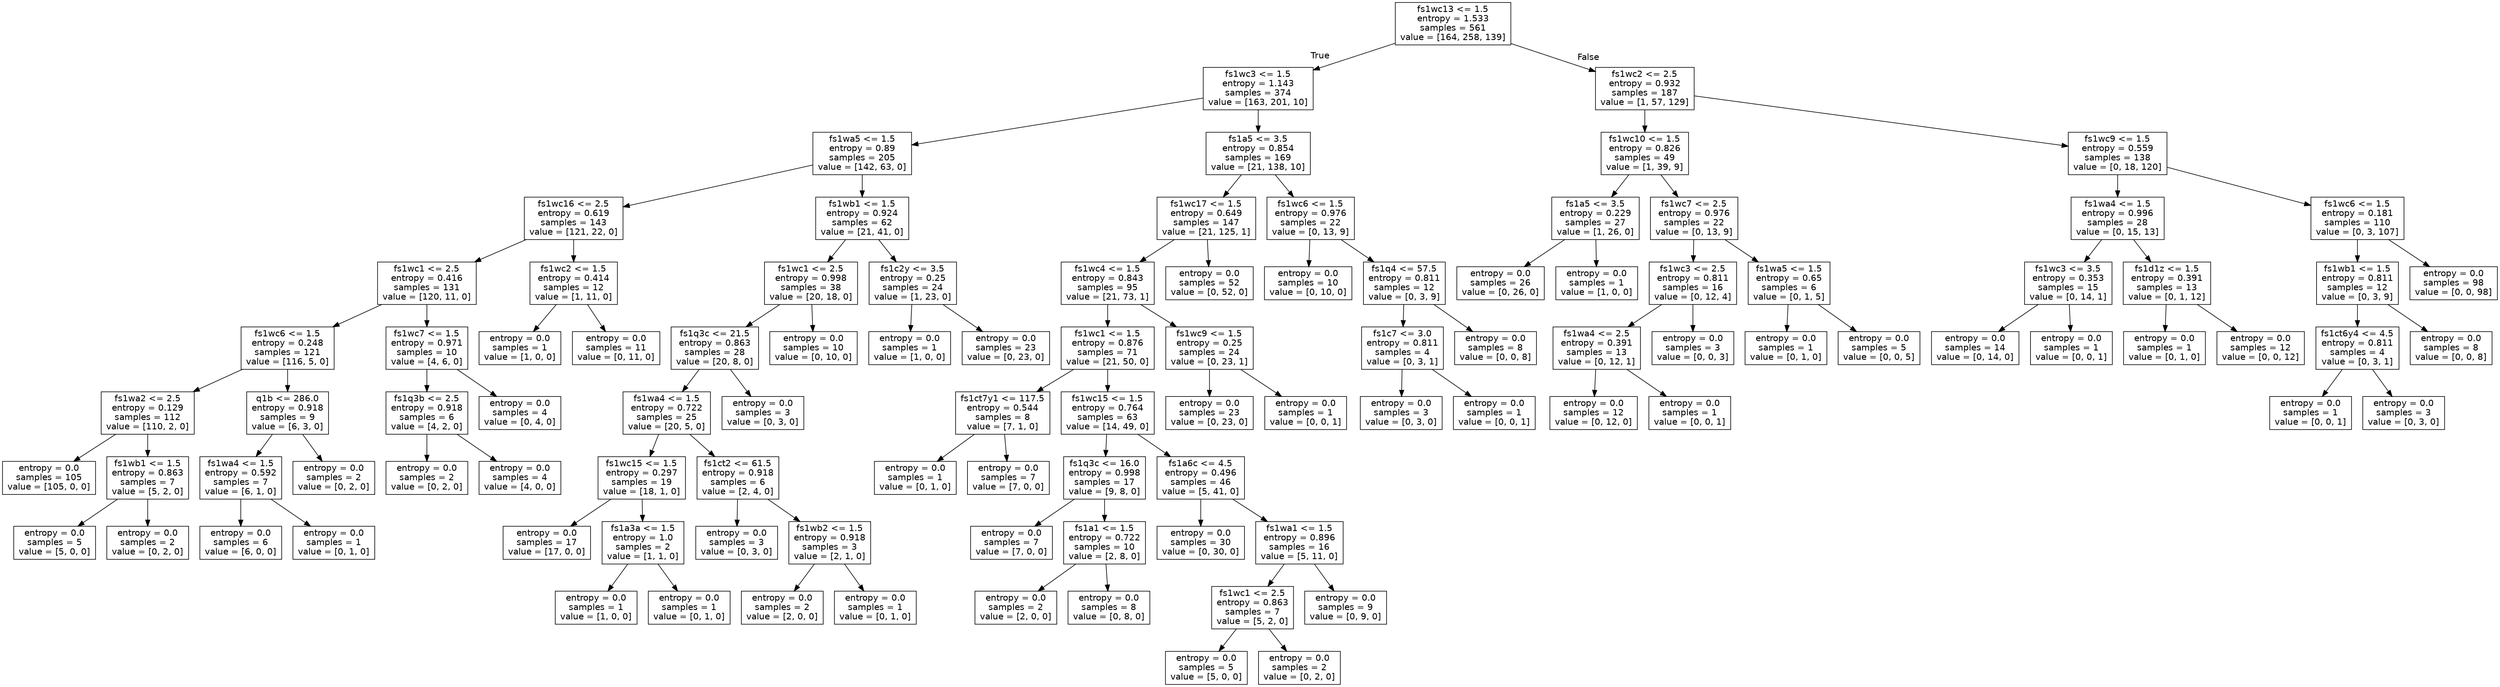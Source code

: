 digraph Tree {
node [shape=box, fontname="helvetica"] ;
edge [fontname="helvetica"] ;
0 [label="fs1wc13 <= 1.5\nentropy = 1.533\nsamples = 561\nvalue = [164, 258, 139]"] ;
1 [label="fs1wc3 <= 1.5\nentropy = 1.143\nsamples = 374\nvalue = [163, 201, 10]"] ;
0 -> 1 [labeldistance=2.5, labelangle=45, headlabel="True"] ;
2 [label="fs1wa5 <= 1.5\nentropy = 0.89\nsamples = 205\nvalue = [142, 63, 0]"] ;
1 -> 2 ;
3 [label="fs1wc16 <= 2.5\nentropy = 0.619\nsamples = 143\nvalue = [121, 22, 0]"] ;
2 -> 3 ;
4 [label="fs1wc1 <= 2.5\nentropy = 0.416\nsamples = 131\nvalue = [120, 11, 0]"] ;
3 -> 4 ;
5 [label="fs1wc6 <= 1.5\nentropy = 0.248\nsamples = 121\nvalue = [116, 5, 0]"] ;
4 -> 5 ;
6 [label="fs1wa2 <= 2.5\nentropy = 0.129\nsamples = 112\nvalue = [110, 2, 0]"] ;
5 -> 6 ;
7 [label="entropy = 0.0\nsamples = 105\nvalue = [105, 0, 0]"] ;
6 -> 7 ;
8 [label="fs1wb1 <= 1.5\nentropy = 0.863\nsamples = 7\nvalue = [5, 2, 0]"] ;
6 -> 8 ;
9 [label="entropy = 0.0\nsamples = 5\nvalue = [5, 0, 0]"] ;
8 -> 9 ;
10 [label="entropy = 0.0\nsamples = 2\nvalue = [0, 2, 0]"] ;
8 -> 10 ;
11 [label="q1b <= 286.0\nentropy = 0.918\nsamples = 9\nvalue = [6, 3, 0]"] ;
5 -> 11 ;
12 [label="fs1wa4 <= 1.5\nentropy = 0.592\nsamples = 7\nvalue = [6, 1, 0]"] ;
11 -> 12 ;
13 [label="entropy = 0.0\nsamples = 6\nvalue = [6, 0, 0]"] ;
12 -> 13 ;
14 [label="entropy = 0.0\nsamples = 1\nvalue = [0, 1, 0]"] ;
12 -> 14 ;
15 [label="entropy = 0.0\nsamples = 2\nvalue = [0, 2, 0]"] ;
11 -> 15 ;
16 [label="fs1wc7 <= 1.5\nentropy = 0.971\nsamples = 10\nvalue = [4, 6, 0]"] ;
4 -> 16 ;
17 [label="fs1q3b <= 2.5\nentropy = 0.918\nsamples = 6\nvalue = [4, 2, 0]"] ;
16 -> 17 ;
18 [label="entropy = 0.0\nsamples = 2\nvalue = [0, 2, 0]"] ;
17 -> 18 ;
19 [label="entropy = 0.0\nsamples = 4\nvalue = [4, 0, 0]"] ;
17 -> 19 ;
20 [label="entropy = 0.0\nsamples = 4\nvalue = [0, 4, 0]"] ;
16 -> 20 ;
21 [label="fs1wc2 <= 1.5\nentropy = 0.414\nsamples = 12\nvalue = [1, 11, 0]"] ;
3 -> 21 ;
22 [label="entropy = 0.0\nsamples = 1\nvalue = [1, 0, 0]"] ;
21 -> 22 ;
23 [label="entropy = 0.0\nsamples = 11\nvalue = [0, 11, 0]"] ;
21 -> 23 ;
24 [label="fs1wb1 <= 1.5\nentropy = 0.924\nsamples = 62\nvalue = [21, 41, 0]"] ;
2 -> 24 ;
25 [label="fs1wc1 <= 2.5\nentropy = 0.998\nsamples = 38\nvalue = [20, 18, 0]"] ;
24 -> 25 ;
26 [label="fs1q3c <= 21.5\nentropy = 0.863\nsamples = 28\nvalue = [20, 8, 0]"] ;
25 -> 26 ;
27 [label="fs1wa4 <= 1.5\nentropy = 0.722\nsamples = 25\nvalue = [20, 5, 0]"] ;
26 -> 27 ;
28 [label="fs1wc15 <= 1.5\nentropy = 0.297\nsamples = 19\nvalue = [18, 1, 0]"] ;
27 -> 28 ;
29 [label="entropy = 0.0\nsamples = 17\nvalue = [17, 0, 0]"] ;
28 -> 29 ;
30 [label="fs1a3a <= 1.5\nentropy = 1.0\nsamples = 2\nvalue = [1, 1, 0]"] ;
28 -> 30 ;
31 [label="entropy = 0.0\nsamples = 1\nvalue = [1, 0, 0]"] ;
30 -> 31 ;
32 [label="entropy = 0.0\nsamples = 1\nvalue = [0, 1, 0]"] ;
30 -> 32 ;
33 [label="fs1ct2 <= 61.5\nentropy = 0.918\nsamples = 6\nvalue = [2, 4, 0]"] ;
27 -> 33 ;
34 [label="entropy = 0.0\nsamples = 3\nvalue = [0, 3, 0]"] ;
33 -> 34 ;
35 [label="fs1wb2 <= 1.5\nentropy = 0.918\nsamples = 3\nvalue = [2, 1, 0]"] ;
33 -> 35 ;
36 [label="entropy = 0.0\nsamples = 2\nvalue = [2, 0, 0]"] ;
35 -> 36 ;
37 [label="entropy = 0.0\nsamples = 1\nvalue = [0, 1, 0]"] ;
35 -> 37 ;
38 [label="entropy = 0.0\nsamples = 3\nvalue = [0, 3, 0]"] ;
26 -> 38 ;
39 [label="entropy = 0.0\nsamples = 10\nvalue = [0, 10, 0]"] ;
25 -> 39 ;
40 [label="fs1c2y <= 3.5\nentropy = 0.25\nsamples = 24\nvalue = [1, 23, 0]"] ;
24 -> 40 ;
41 [label="entropy = 0.0\nsamples = 1\nvalue = [1, 0, 0]"] ;
40 -> 41 ;
42 [label="entropy = 0.0\nsamples = 23\nvalue = [0, 23, 0]"] ;
40 -> 42 ;
43 [label="fs1a5 <= 3.5\nentropy = 0.854\nsamples = 169\nvalue = [21, 138, 10]"] ;
1 -> 43 ;
44 [label="fs1wc17 <= 1.5\nentropy = 0.649\nsamples = 147\nvalue = [21, 125, 1]"] ;
43 -> 44 ;
45 [label="fs1wc4 <= 1.5\nentropy = 0.843\nsamples = 95\nvalue = [21, 73, 1]"] ;
44 -> 45 ;
46 [label="fs1wc1 <= 1.5\nentropy = 0.876\nsamples = 71\nvalue = [21, 50, 0]"] ;
45 -> 46 ;
47 [label="fs1ct7y1 <= 117.5\nentropy = 0.544\nsamples = 8\nvalue = [7, 1, 0]"] ;
46 -> 47 ;
48 [label="entropy = 0.0\nsamples = 1\nvalue = [0, 1, 0]"] ;
47 -> 48 ;
49 [label="entropy = 0.0\nsamples = 7\nvalue = [7, 0, 0]"] ;
47 -> 49 ;
50 [label="fs1wc15 <= 1.5\nentropy = 0.764\nsamples = 63\nvalue = [14, 49, 0]"] ;
46 -> 50 ;
51 [label="fs1q3c <= 16.0\nentropy = 0.998\nsamples = 17\nvalue = [9, 8, 0]"] ;
50 -> 51 ;
52 [label="entropy = 0.0\nsamples = 7\nvalue = [7, 0, 0]"] ;
51 -> 52 ;
53 [label="fs1a1 <= 1.5\nentropy = 0.722\nsamples = 10\nvalue = [2, 8, 0]"] ;
51 -> 53 ;
54 [label="entropy = 0.0\nsamples = 2\nvalue = [2, 0, 0]"] ;
53 -> 54 ;
55 [label="entropy = 0.0\nsamples = 8\nvalue = [0, 8, 0]"] ;
53 -> 55 ;
56 [label="fs1a6c <= 4.5\nentropy = 0.496\nsamples = 46\nvalue = [5, 41, 0]"] ;
50 -> 56 ;
57 [label="entropy = 0.0\nsamples = 30\nvalue = [0, 30, 0]"] ;
56 -> 57 ;
58 [label="fs1wa1 <= 1.5\nentropy = 0.896\nsamples = 16\nvalue = [5, 11, 0]"] ;
56 -> 58 ;
59 [label="fs1wc1 <= 2.5\nentropy = 0.863\nsamples = 7\nvalue = [5, 2, 0]"] ;
58 -> 59 ;
60 [label="entropy = 0.0\nsamples = 5\nvalue = [5, 0, 0]"] ;
59 -> 60 ;
61 [label="entropy = 0.0\nsamples = 2\nvalue = [0, 2, 0]"] ;
59 -> 61 ;
62 [label="entropy = 0.0\nsamples = 9\nvalue = [0, 9, 0]"] ;
58 -> 62 ;
63 [label="fs1wc9 <= 1.5\nentropy = 0.25\nsamples = 24\nvalue = [0, 23, 1]"] ;
45 -> 63 ;
64 [label="entropy = 0.0\nsamples = 23\nvalue = [0, 23, 0]"] ;
63 -> 64 ;
65 [label="entropy = 0.0\nsamples = 1\nvalue = [0, 0, 1]"] ;
63 -> 65 ;
66 [label="entropy = 0.0\nsamples = 52\nvalue = [0, 52, 0]"] ;
44 -> 66 ;
67 [label="fs1wc6 <= 1.5\nentropy = 0.976\nsamples = 22\nvalue = [0, 13, 9]"] ;
43 -> 67 ;
68 [label="entropy = 0.0\nsamples = 10\nvalue = [0, 10, 0]"] ;
67 -> 68 ;
69 [label="fs1q4 <= 57.5\nentropy = 0.811\nsamples = 12\nvalue = [0, 3, 9]"] ;
67 -> 69 ;
70 [label="fs1c7 <= 3.0\nentropy = 0.811\nsamples = 4\nvalue = [0, 3, 1]"] ;
69 -> 70 ;
71 [label="entropy = 0.0\nsamples = 3\nvalue = [0, 3, 0]"] ;
70 -> 71 ;
72 [label="entropy = 0.0\nsamples = 1\nvalue = [0, 0, 1]"] ;
70 -> 72 ;
73 [label="entropy = 0.0\nsamples = 8\nvalue = [0, 0, 8]"] ;
69 -> 73 ;
74 [label="fs1wc2 <= 2.5\nentropy = 0.932\nsamples = 187\nvalue = [1, 57, 129]"] ;
0 -> 74 [labeldistance=2.5, labelangle=-45, headlabel="False"] ;
75 [label="fs1wc10 <= 1.5\nentropy = 0.826\nsamples = 49\nvalue = [1, 39, 9]"] ;
74 -> 75 ;
76 [label="fs1a5 <= 3.5\nentropy = 0.229\nsamples = 27\nvalue = [1, 26, 0]"] ;
75 -> 76 ;
77 [label="entropy = 0.0\nsamples = 26\nvalue = [0, 26, 0]"] ;
76 -> 77 ;
78 [label="entropy = 0.0\nsamples = 1\nvalue = [1, 0, 0]"] ;
76 -> 78 ;
79 [label="fs1wc7 <= 2.5\nentropy = 0.976\nsamples = 22\nvalue = [0, 13, 9]"] ;
75 -> 79 ;
80 [label="fs1wc3 <= 2.5\nentropy = 0.811\nsamples = 16\nvalue = [0, 12, 4]"] ;
79 -> 80 ;
81 [label="fs1wa4 <= 2.5\nentropy = 0.391\nsamples = 13\nvalue = [0, 12, 1]"] ;
80 -> 81 ;
82 [label="entropy = 0.0\nsamples = 12\nvalue = [0, 12, 0]"] ;
81 -> 82 ;
83 [label="entropy = 0.0\nsamples = 1\nvalue = [0, 0, 1]"] ;
81 -> 83 ;
84 [label="entropy = 0.0\nsamples = 3\nvalue = [0, 0, 3]"] ;
80 -> 84 ;
85 [label="fs1wa5 <= 1.5\nentropy = 0.65\nsamples = 6\nvalue = [0, 1, 5]"] ;
79 -> 85 ;
86 [label="entropy = 0.0\nsamples = 1\nvalue = [0, 1, 0]"] ;
85 -> 86 ;
87 [label="entropy = 0.0\nsamples = 5\nvalue = [0, 0, 5]"] ;
85 -> 87 ;
88 [label="fs1wc9 <= 1.5\nentropy = 0.559\nsamples = 138\nvalue = [0, 18, 120]"] ;
74 -> 88 ;
89 [label="fs1wa4 <= 1.5\nentropy = 0.996\nsamples = 28\nvalue = [0, 15, 13]"] ;
88 -> 89 ;
90 [label="fs1wc3 <= 3.5\nentropy = 0.353\nsamples = 15\nvalue = [0, 14, 1]"] ;
89 -> 90 ;
91 [label="entropy = 0.0\nsamples = 14\nvalue = [0, 14, 0]"] ;
90 -> 91 ;
92 [label="entropy = 0.0\nsamples = 1\nvalue = [0, 0, 1]"] ;
90 -> 92 ;
93 [label="fs1d1z <= 1.5\nentropy = 0.391\nsamples = 13\nvalue = [0, 1, 12]"] ;
89 -> 93 ;
94 [label="entropy = 0.0\nsamples = 1\nvalue = [0, 1, 0]"] ;
93 -> 94 ;
95 [label="entropy = 0.0\nsamples = 12\nvalue = [0, 0, 12]"] ;
93 -> 95 ;
96 [label="fs1wc6 <= 1.5\nentropy = 0.181\nsamples = 110\nvalue = [0, 3, 107]"] ;
88 -> 96 ;
97 [label="fs1wb1 <= 1.5\nentropy = 0.811\nsamples = 12\nvalue = [0, 3, 9]"] ;
96 -> 97 ;
98 [label="fs1ct6y4 <= 4.5\nentropy = 0.811\nsamples = 4\nvalue = [0, 3, 1]"] ;
97 -> 98 ;
99 [label="entropy = 0.0\nsamples = 1\nvalue = [0, 0, 1]"] ;
98 -> 99 ;
100 [label="entropy = 0.0\nsamples = 3\nvalue = [0, 3, 0]"] ;
98 -> 100 ;
101 [label="entropy = 0.0\nsamples = 8\nvalue = [0, 0, 8]"] ;
97 -> 101 ;
102 [label="entropy = 0.0\nsamples = 98\nvalue = [0, 0, 98]"] ;
96 -> 102 ;
}